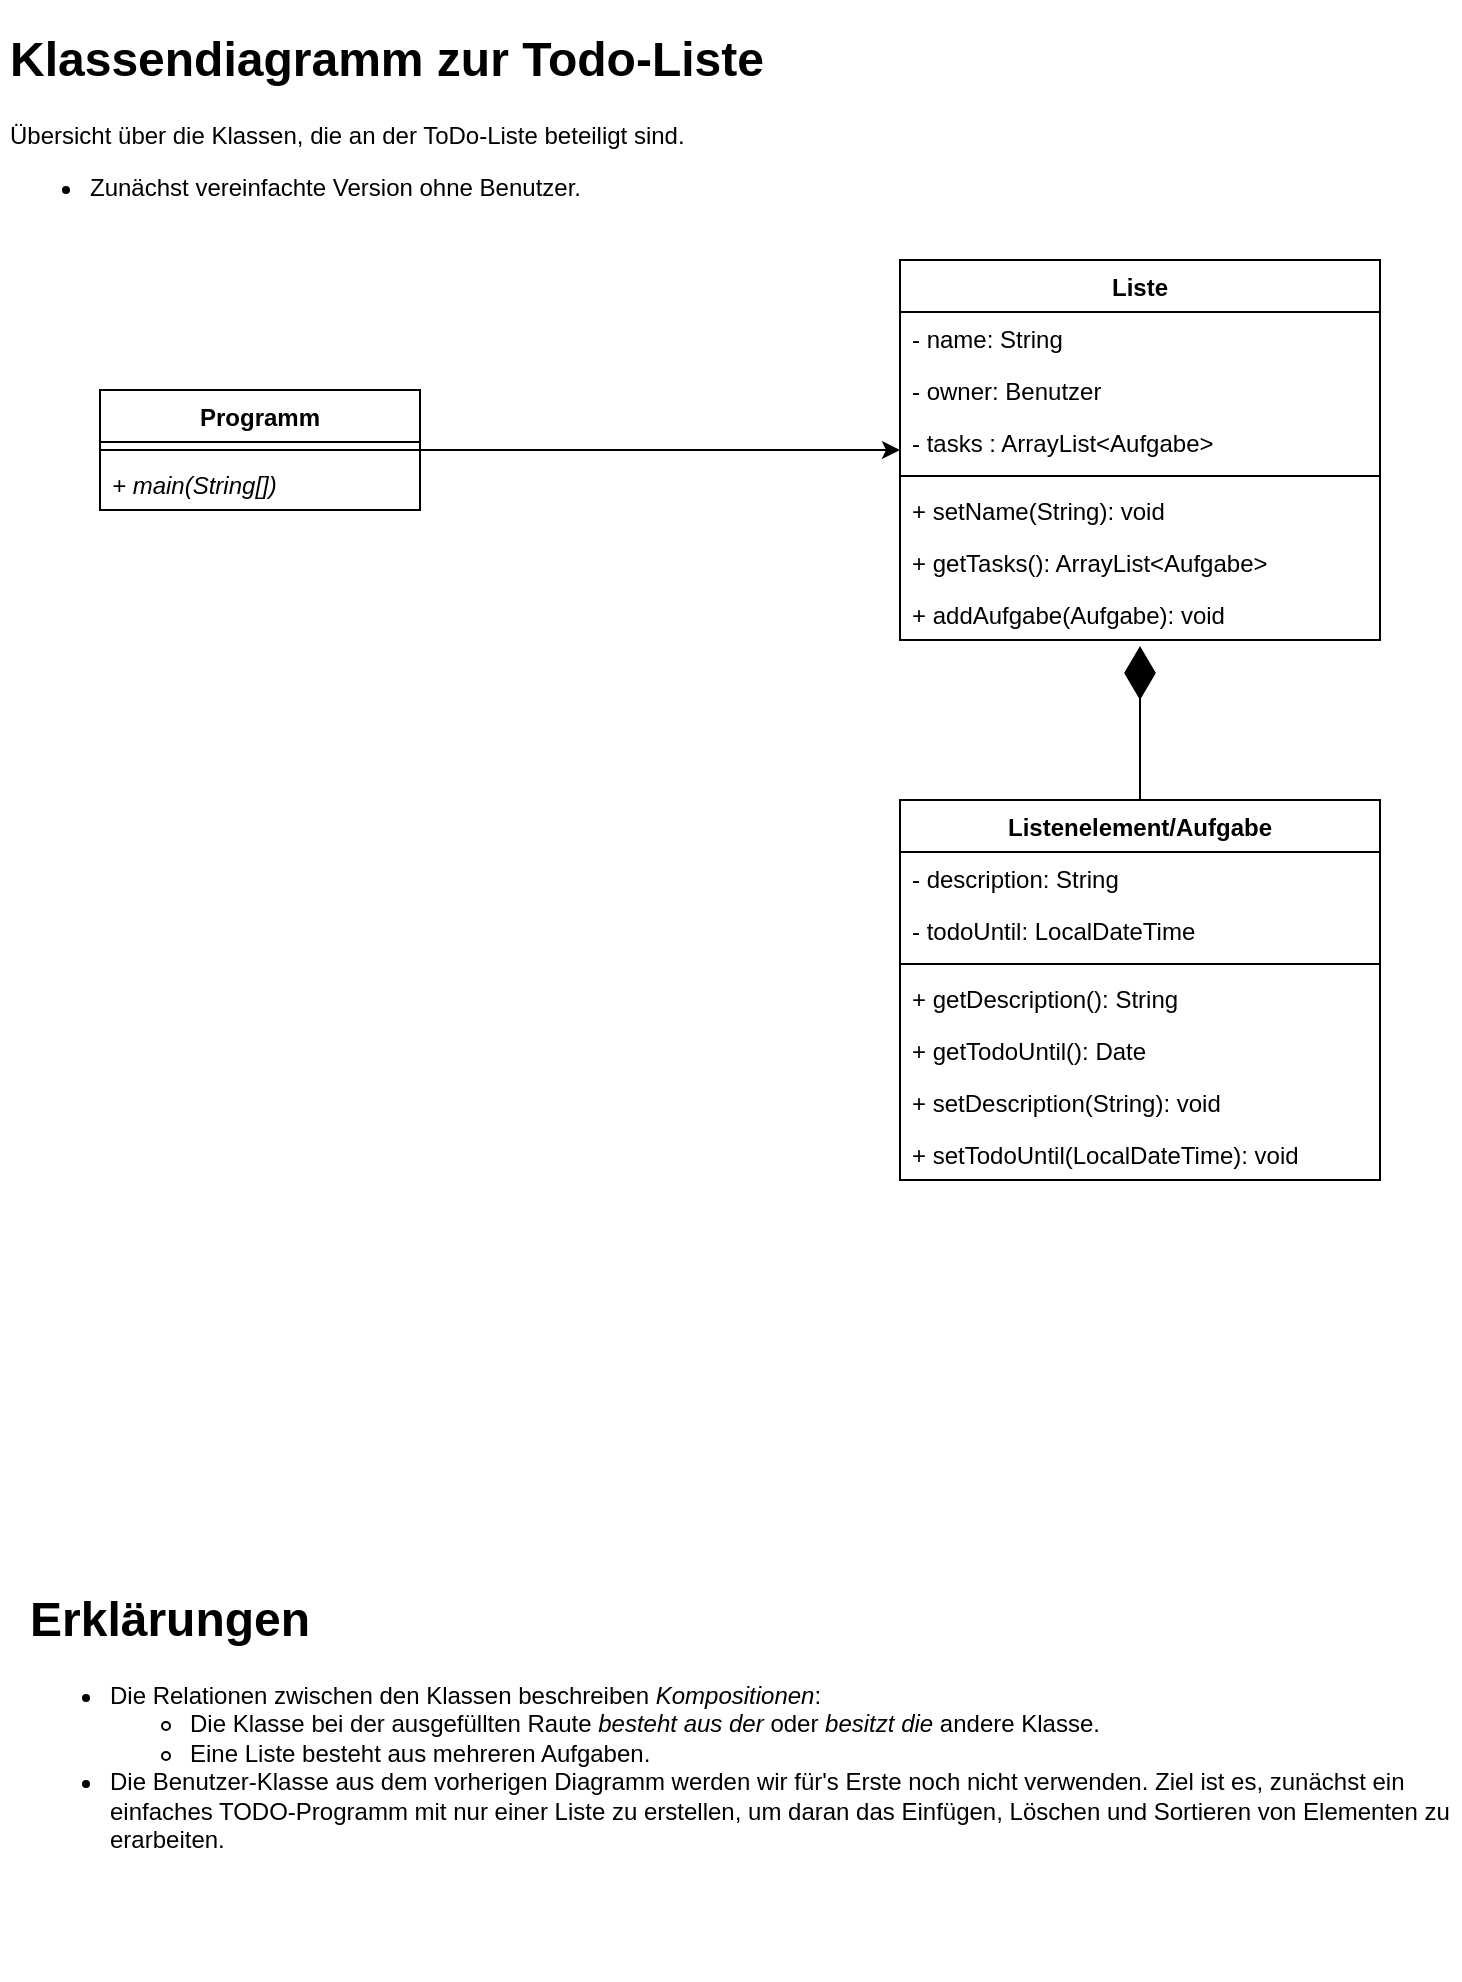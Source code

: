 <mxfile version="14.4.3" type="device"><diagram id="avJQyZf5HU_Jjl_K-IZU" name="Page-1"><mxGraphModel dx="1867" dy="1095" grid="1" gridSize="10" guides="1" tooltips="1" connect="1" arrows="1" fold="1" page="1" pageScale="1" pageWidth="827" pageHeight="1169" math="0" shadow="0"><root><mxCell id="0"/><mxCell id="1" parent="0"/><mxCell id="4e_mp4GKWhQUyH6t5iIE-8" style="edgeStyle=orthogonalEdgeStyle;rounded=0;orthogonalLoop=1;jettySize=auto;html=1;" edge="1" parent="1" source="xpZerjBVG0QvXJLsPkTk-1" target="xpZerjBVG0QvXJLsPkTk-5"><mxGeometry relative="1" as="geometry"/></mxCell><mxCell id="xpZerjBVG0QvXJLsPkTk-1" value="Programm" style="swimlane;fontStyle=1;align=center;verticalAlign=top;childLayout=stackLayout;horizontal=1;startSize=26;horizontalStack=0;resizeParent=1;resizeParentMax=0;resizeLast=0;collapsible=1;marginBottom=0;" parent="1" vertex="1"><mxGeometry x="80" y="215" width="160" height="60" as="geometry"/></mxCell><mxCell id="xpZerjBVG0QvXJLsPkTk-3" value="" style="line;strokeWidth=1;fillColor=none;align=left;verticalAlign=middle;spacingTop=-1;spacingLeft=3;spacingRight=3;rotatable=0;labelPosition=right;points=[];portConstraint=eastwest;" parent="xpZerjBVG0QvXJLsPkTk-1" vertex="1"><mxGeometry y="26" width="160" height="8" as="geometry"/></mxCell><mxCell id="xpZerjBVG0QvXJLsPkTk-4" value="+ main(String[])" style="text;strokeColor=none;fillColor=none;align=left;verticalAlign=top;spacingLeft=4;spacingRight=4;overflow=hidden;rotatable=0;points=[[0,0.5],[1,0.5]];portConstraint=eastwest;fontStyle=2" parent="xpZerjBVG0QvXJLsPkTk-1" vertex="1"><mxGeometry y="34" width="160" height="26" as="geometry"/></mxCell><mxCell id="xpZerjBVG0QvXJLsPkTk-5" value="Liste" style="swimlane;fontStyle=1;align=center;verticalAlign=top;childLayout=stackLayout;horizontal=1;startSize=26;horizontalStack=0;resizeParent=1;resizeParentMax=0;resizeLast=0;collapsible=1;marginBottom=0;" parent="1" vertex="1"><mxGeometry x="480" y="150" width="240" height="190" as="geometry"/></mxCell><mxCell id="xpZerjBVG0QvXJLsPkTk-55" value="- name: String" style="text;strokeColor=none;fillColor=none;align=left;verticalAlign=top;spacingLeft=4;spacingRight=4;overflow=hidden;rotatable=0;points=[[0,0.5],[1,0.5]];portConstraint=eastwest;fontStyle=0" parent="xpZerjBVG0QvXJLsPkTk-5" vertex="1"><mxGeometry y="26" width="240" height="26" as="geometry"/></mxCell><mxCell id="xpZerjBVG0QvXJLsPkTk-57" value="- owner: Benutzer" style="text;strokeColor=none;fillColor=none;align=left;verticalAlign=top;spacingLeft=4;spacingRight=4;overflow=hidden;rotatable=0;points=[[0,0.5],[1,0.5]];portConstraint=eastwest;fontStyle=0" parent="xpZerjBVG0QvXJLsPkTk-5" vertex="1"><mxGeometry y="52" width="240" height="26" as="geometry"/></mxCell><mxCell id="xpZerjBVG0QvXJLsPkTk-31" value="- tasks : ArrayList&lt;Aufgabe&gt;" style="text;strokeColor=none;fillColor=none;align=left;verticalAlign=top;spacingLeft=4;spacingRight=4;overflow=hidden;rotatable=0;points=[[0,0.5],[1,0.5]];portConstraint=eastwest;fontStyle=0" parent="xpZerjBVG0QvXJLsPkTk-5" vertex="1"><mxGeometry y="78" width="240" height="26" as="geometry"/></mxCell><mxCell id="xpZerjBVG0QvXJLsPkTk-6" value="" style="line;strokeWidth=1;fillColor=none;align=left;verticalAlign=middle;spacingTop=-1;spacingLeft=3;spacingRight=3;rotatable=0;labelPosition=right;points=[];portConstraint=eastwest;" parent="xpZerjBVG0QvXJLsPkTk-5" vertex="1"><mxGeometry y="104" width="240" height="8" as="geometry"/></mxCell><mxCell id="xpZerjBVG0QvXJLsPkTk-56" value="+ setName(String): void" style="text;strokeColor=none;fillColor=none;align=left;verticalAlign=top;spacingLeft=4;spacingRight=4;overflow=hidden;rotatable=0;points=[[0,0.5],[1,0.5]];portConstraint=eastwest;fontStyle=0" parent="xpZerjBVG0QvXJLsPkTk-5" vertex="1"><mxGeometry y="112" width="240" height="26" as="geometry"/></mxCell><mxCell id="xpZerjBVG0QvXJLsPkTk-7" value="+ getTasks(): ArrayList&lt;Aufgabe&gt;" style="text;strokeColor=none;fillColor=none;align=left;verticalAlign=top;spacingLeft=4;spacingRight=4;overflow=hidden;rotatable=0;points=[[0,0.5],[1,0.5]];portConstraint=eastwest;fontStyle=0" parent="xpZerjBVG0QvXJLsPkTk-5" vertex="1"><mxGeometry y="138" width="240" height="26" as="geometry"/></mxCell><mxCell id="xpZerjBVG0QvXJLsPkTk-32" value="+ addAufgabe(Aufgabe): void" style="text;strokeColor=none;fillColor=none;align=left;verticalAlign=top;spacingLeft=4;spacingRight=4;overflow=hidden;rotatable=0;points=[[0,0.5],[1,0.5]];portConstraint=eastwest;fontStyle=0" parent="xpZerjBVG0QvXJLsPkTk-5" vertex="1"><mxGeometry y="164" width="240" height="26" as="geometry"/></mxCell><mxCell id="xpZerjBVG0QvXJLsPkTk-14" value="Listenelement/Aufgabe" style="swimlane;fontStyle=1;align=center;verticalAlign=top;childLayout=stackLayout;horizontal=1;startSize=26;horizontalStack=0;resizeParent=1;resizeParentMax=0;resizeLast=0;collapsible=1;marginBottom=0;" parent="1" vertex="1"><mxGeometry x="480" y="420" width="240" height="190" as="geometry"/></mxCell><mxCell id="xpZerjBVG0QvXJLsPkTk-15" value="- description: String" style="text;strokeColor=none;fillColor=none;align=left;verticalAlign=top;spacingLeft=4;spacingRight=4;overflow=hidden;rotatable=0;points=[[0,0.5],[1,0.5]];portConstraint=eastwest;" parent="xpZerjBVG0QvXJLsPkTk-14" vertex="1"><mxGeometry y="26" width="240" height="26" as="geometry"/></mxCell><mxCell id="xpZerjBVG0QvXJLsPkTk-23" value="- todoUntil: LocalDateTime" style="text;strokeColor=none;fillColor=none;align=left;verticalAlign=top;spacingLeft=4;spacingRight=4;overflow=hidden;rotatable=0;points=[[0,0.5],[1,0.5]];portConstraint=eastwest;" parent="xpZerjBVG0QvXJLsPkTk-14" vertex="1"><mxGeometry y="52" width="240" height="26" as="geometry"/></mxCell><mxCell id="xpZerjBVG0QvXJLsPkTk-16" value="" style="line;strokeWidth=1;fillColor=none;align=left;verticalAlign=middle;spacingTop=-1;spacingLeft=3;spacingRight=3;rotatable=0;labelPosition=right;points=[];portConstraint=eastwest;" parent="xpZerjBVG0QvXJLsPkTk-14" vertex="1"><mxGeometry y="78" width="240" height="8" as="geometry"/></mxCell><mxCell id="xpZerjBVG0QvXJLsPkTk-17" value="+ getDescription(): String" style="text;strokeColor=none;fillColor=none;align=left;verticalAlign=top;spacingLeft=4;spacingRight=4;overflow=hidden;rotatable=0;points=[[0,0.5],[1,0.5]];portConstraint=eastwest;" parent="xpZerjBVG0QvXJLsPkTk-14" vertex="1"><mxGeometry y="86" width="240" height="26" as="geometry"/></mxCell><mxCell id="xpZerjBVG0QvXJLsPkTk-24" value="+ getTodoUntil(): Date" style="text;strokeColor=none;fillColor=none;align=left;verticalAlign=top;spacingLeft=4;spacingRight=4;overflow=hidden;rotatable=0;points=[[0,0.5],[1,0.5]];portConstraint=eastwest;" parent="xpZerjBVG0QvXJLsPkTk-14" vertex="1"><mxGeometry y="112" width="240" height="26" as="geometry"/></mxCell><mxCell id="xpZerjBVG0QvXJLsPkTk-25" value="+ setDescription(String): void" style="text;strokeColor=none;fillColor=none;align=left;verticalAlign=top;spacingLeft=4;spacingRight=4;overflow=hidden;rotatable=0;points=[[0,0.5],[1,0.5]];portConstraint=eastwest;" parent="xpZerjBVG0QvXJLsPkTk-14" vertex="1"><mxGeometry y="138" width="240" height="26" as="geometry"/></mxCell><mxCell id="xpZerjBVG0QvXJLsPkTk-26" value="+ setTodoUntil(LocalDateTime): void" style="text;strokeColor=none;fillColor=none;align=left;verticalAlign=top;spacingLeft=4;spacingRight=4;overflow=hidden;rotatable=0;points=[[0,0.5],[1,0.5]];portConstraint=eastwest;" parent="xpZerjBVG0QvXJLsPkTk-14" vertex="1"><mxGeometry y="164" width="240" height="26" as="geometry"/></mxCell><mxCell id="4e_mp4GKWhQUyH6t5iIE-2" value="" style="endArrow=diamondThin;endFill=1;endSize=24;html=1;exitX=0.5;exitY=0;exitDx=0;exitDy=0;entryX=0.5;entryY=1.115;entryDx=0;entryDy=0;entryPerimeter=0;" edge="1" parent="1" source="xpZerjBVG0QvXJLsPkTk-14" target="xpZerjBVG0QvXJLsPkTk-32"><mxGeometry width="160" relative="1" as="geometry"><mxPoint x="330" y="360" as="sourcePoint"/><mxPoint x="490" y="360" as="targetPoint"/></mxGeometry></mxCell><mxCell id="4e_mp4GKWhQUyH6t5iIE-5" value="&lt;h1&gt;Erklärungen&lt;/h1&gt;&lt;p&gt;&lt;/p&gt;&lt;ul&gt;&lt;li&gt;Die Relationen zwischen den Klassen beschreiben &lt;i&gt;Kompositionen&lt;/i&gt;:&lt;/li&gt;&lt;ul&gt;&lt;li&gt;Die Klasse bei der ausgefüllten Raute &lt;i&gt;besteht aus der &lt;/i&gt;oder &lt;i&gt;besitzt die &lt;/i&gt;andere Klasse.&lt;/li&gt;&lt;li&gt;Eine Liste besteht aus mehreren Aufgaben.&lt;/li&gt;&lt;/ul&gt;&lt;li&gt;Die Benutzer-Klasse aus dem vorherigen Diagramm werden wir für's Erste noch nicht verwenden. Ziel ist es, zunächst ein einfaches TODO-Programm mit nur einer Liste zu erstellen, um daran das Einfügen, Löschen und Sortieren von Elementen zu erarbeiten.&lt;/li&gt;&lt;/ul&gt;&lt;br&gt;&lt;br&gt;&lt;p&gt;&lt;/p&gt;" style="text;html=1;strokeColor=none;fillColor=none;spacing=5;spacingTop=-20;whiteSpace=wrap;overflow=hidden;rounded=0;" vertex="1" parent="1"><mxGeometry x="40" y="810" width="720" height="200" as="geometry"/></mxCell><mxCell id="4e_mp4GKWhQUyH6t5iIE-12" value="&lt;h1&gt;Klassendiagramm zur Todo-Liste&lt;/h1&gt;&lt;div&gt;Übersicht über die Klassen, die an der ToDo-Liste beteiligt sind.&lt;/div&gt;&lt;div&gt;&lt;ul&gt;&lt;li&gt;Zunächst vereinfachte Version ohne Benutzer.&lt;/li&gt;&lt;/ul&gt;&lt;/div&gt;" style="text;html=1;strokeColor=none;fillColor=none;spacing=5;spacingTop=-20;whiteSpace=wrap;overflow=hidden;rounded=0;" vertex="1" parent="1"><mxGeometry x="30" y="30" width="410" height="120" as="geometry"/></mxCell></root></mxGraphModel></diagram></mxfile>